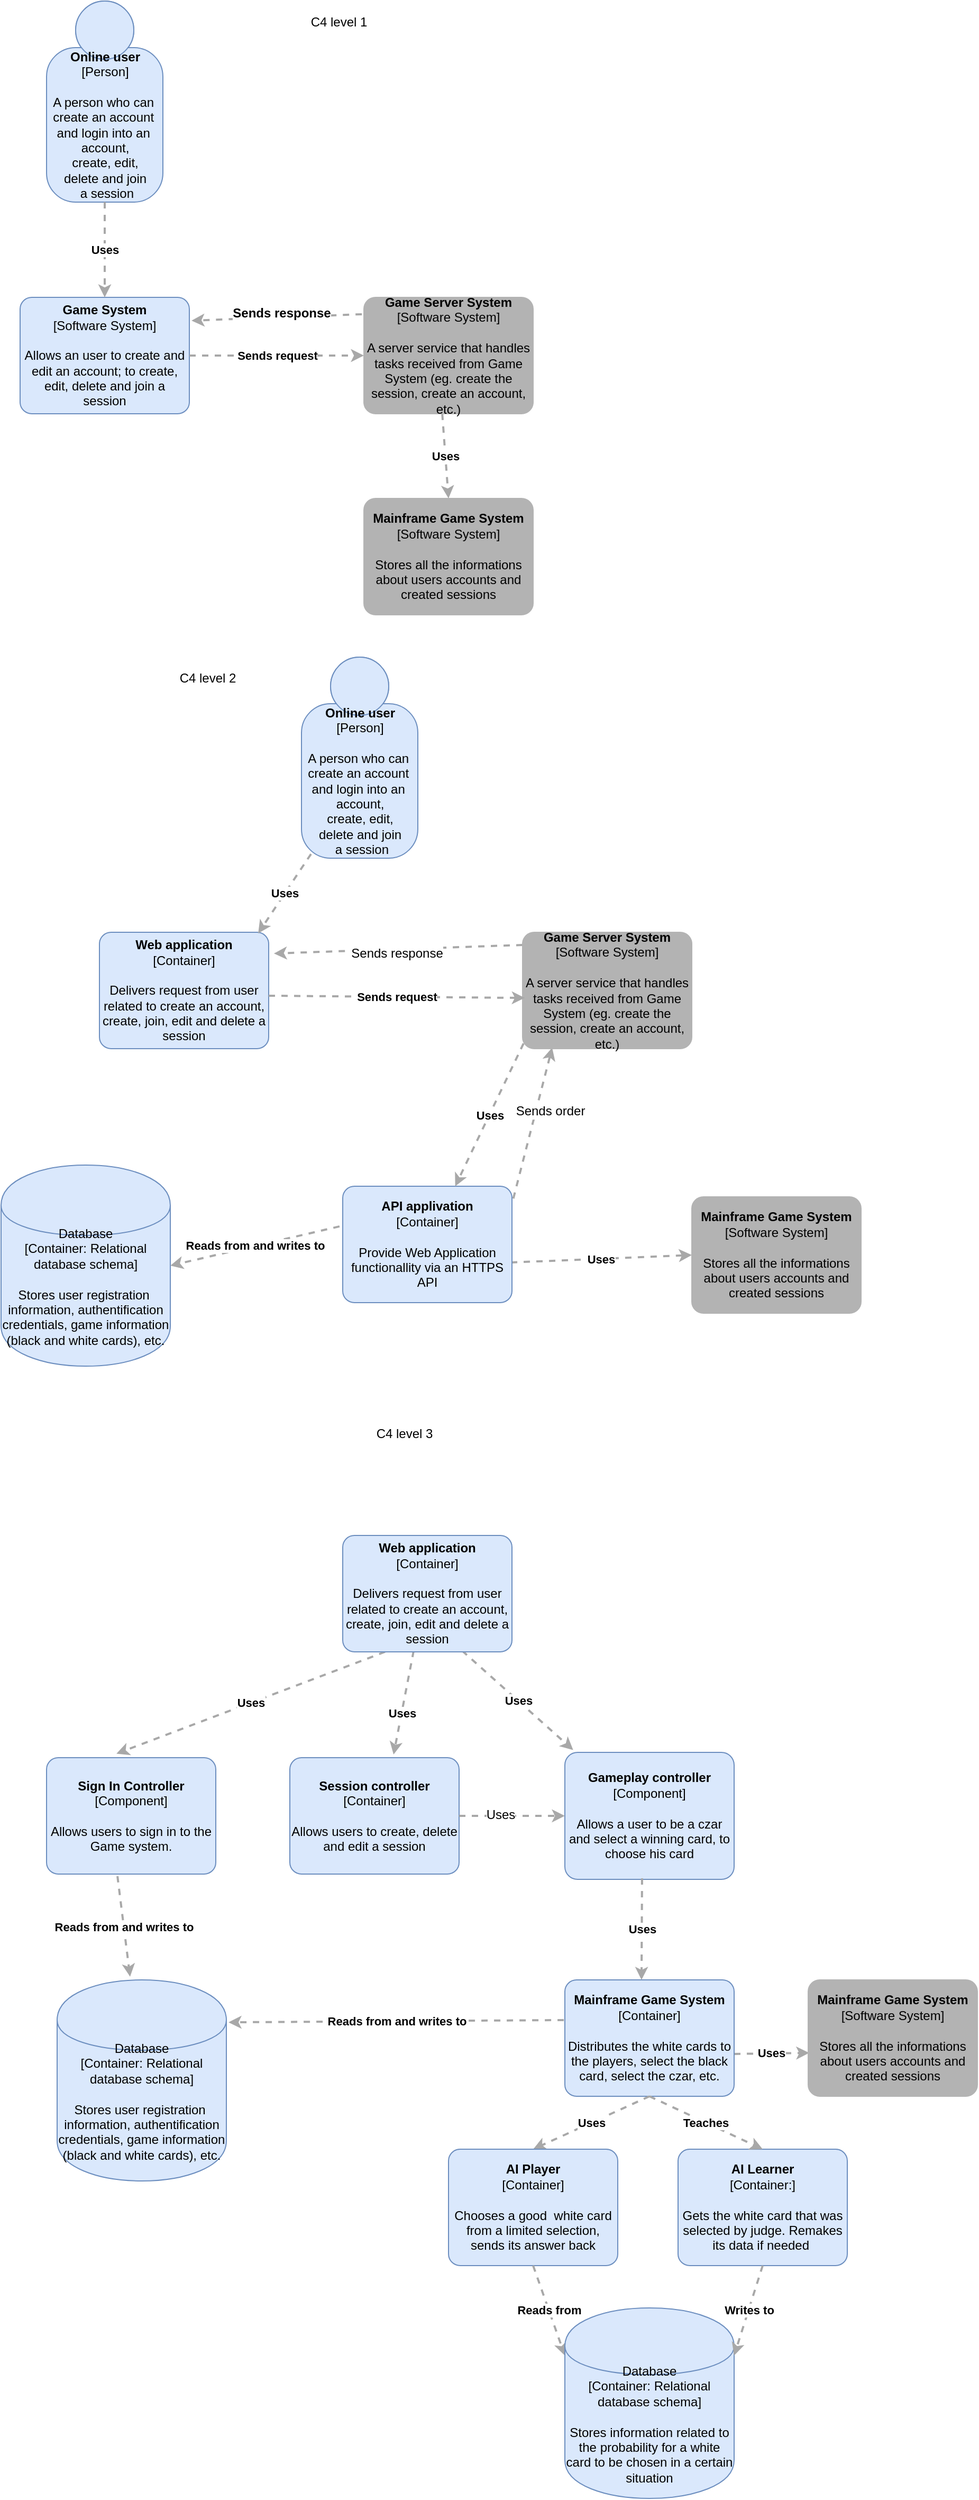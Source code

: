 <mxfile version="12.8.8" type="device"><diagram id="uFGJ8fRQ3nsAiF5A-VCK" name="Page-1"><mxGraphModel dx="1038" dy="580" grid="1" gridSize="10" guides="1" tooltips="1" connect="1" arrows="1" fold="1" page="1" pageScale="1" pageWidth="1654" pageHeight="2336" math="0" shadow="0"><root><mxCell id="0"/><mxCell id="1" parent="0"/><mxCell id="r2TNjaYs0w7FdTJc_Q67-1" value="&lt;b&gt;Online user&lt;/b&gt;&lt;br&gt;&lt;div&gt;[Person]&lt;/div&gt;&lt;br&gt;&lt;div&gt;A person who can&amp;nbsp;&lt;/div&gt;&lt;div&gt;create an account&amp;nbsp;&lt;/div&gt;&lt;div&gt;and login into an&amp;nbsp;&lt;/div&gt;&lt;div&gt;account,&lt;/div&gt;&lt;div&gt;create, edit,&lt;/div&gt;&lt;div&gt;delete and join&lt;/div&gt;&lt;div&gt;&amp;nbsp;a session&lt;/div&gt;" style="html=1;dashed=0;whitespace=wrap;fillColor=#DAE8FC;strokeColor=#6C8EBF;shape=mxgraph.c4.person;align=center;points=[[0.5,0,0],[1,0.5,0],[1,0.75,0],[0.75,1,0],[0.5,1,0],[0.25,1,0],[0,0.75,0],[0,0.5,0]];" parent="1" vertex="1"><mxGeometry x="100" width="110" height="190" as="geometry"/></mxCell><mxCell id="r2TNjaYs0w7FdTJc_Q67-2" value="&lt;b&gt;Game System&lt;/b&gt;&lt;br&gt;&lt;div&gt;[Software System]&lt;/div&gt;&lt;br&gt;&lt;div&gt;Allows an user to create and edit an account; to create, edit, delete and join a session&lt;/div&gt;" style="rounded=1;whiteSpace=wrap;html=1;labelBackgroundColor=none;fillColor=#dae8fc;fontColor=#000000;align=center;arcSize=10;strokeColor=#6c8ebf;points=[[0.25,0,0],[0.5,0,0],[0.75,0,0],[1,0.25,0],[1,0.5,0],[1,0.75,0],[0.75,1,0],[0.5,1,0],[0.25,1,0],[0,0.75,0],[0,0.5,0],[0,0.25,0]];" parent="1" vertex="1"><mxGeometry x="75" y="280" width="160" height="110.0" as="geometry"/></mxCell><mxCell id="r2TNjaYs0w7FdTJc_Q67-3" value="&lt;div style=&quot;text-align: left&quot;&gt;&lt;div style=&quot;text-align: center&quot;&gt;&lt;b&gt;Uses&lt;/b&gt;&lt;/div&gt;&lt;/div&gt;" style="edgeStyle=none;rounded=0;html=1;entryX=0.5;entryY=0;jettySize=auto;orthogonalLoop=1;strokeColor=#A8A8A8;strokeWidth=2;fontColor=#000000;jumpStyle=none;dashed=1;exitX=0.5;exitY=1;exitDx=0;exitDy=0;exitPerimeter=0;entryDx=0;entryDy=0;entryPerimeter=0;" parent="1" source="r2TNjaYs0w7FdTJc_Q67-1" target="r2TNjaYs0w7FdTJc_Q67-2" edge="1"><mxGeometry width="200" relative="1" as="geometry"><mxPoint x="270" y="190" as="sourcePoint"/><mxPoint x="470" y="190" as="targetPoint"/></mxGeometry></mxCell><mxCell id="r2TNjaYs0w7FdTJc_Q67-4" value="&lt;b&gt;Mainframe Game System&lt;/b&gt;&lt;br&gt;&lt;div&gt;[Software System]&lt;/div&gt;&lt;br&gt;&lt;div&gt;Stores all the informations about users accounts and created sessions&lt;/div&gt;" style="rounded=1;whiteSpace=wrap;html=1;labelBackgroundColor=none;fillColor=#B3B3B3;fontColor=#000000;align=center;arcSize=10;strokeColor=#B3B3B3;points=[[0.25,0,0],[0.5,0,0],[0.75,0,0],[1,0.25,0],[1,0.5,0],[1,0.75,0],[0.75,1,0],[0.5,1,0],[0.25,1,0],[0,0.75,0],[0,0.5,0],[0,0.25,0]];" parent="1" vertex="1"><mxGeometry x="400" y="470" width="160" height="110.0" as="geometry"/></mxCell><mxCell id="r2TNjaYs0w7FdTJc_Q67-5" value="&lt;div style=&quot;text-align: left&quot;&gt;&lt;div style=&quot;text-align: center&quot;&gt;&lt;b&gt;Uses&lt;/b&gt;&lt;/div&gt;&lt;/div&gt;" style="edgeStyle=none;rounded=0;html=1;entryX=0.5;entryY=0;jettySize=auto;orthogonalLoop=1;strokeColor=#A8A8A8;strokeWidth=2;fontColor=#000000;jumpStyle=none;dashed=1;exitX=0.463;exitY=1;exitDx=0;exitDy=0;exitPerimeter=0;entryDx=0;entryDy=0;entryPerimeter=0;" parent="1" source="r2TNjaYs0w7FdTJc_Q67-6" target="r2TNjaYs0w7FdTJc_Q67-4" edge="1"><mxGeometry width="200" relative="1" as="geometry"><mxPoint x="270" y="530" as="sourcePoint"/><mxPoint x="470" y="530" as="targetPoint"/></mxGeometry></mxCell><mxCell id="r2TNjaYs0w7FdTJc_Q67-6" value="&lt;b&gt;Game Server System&lt;/b&gt;&lt;br&gt;&lt;div&gt;[Software System]&lt;/div&gt;&lt;br&gt;&lt;div&gt;A server service that handles tasks received from Game System (eg. create the session, create an account, etc.)&lt;/div&gt;" style="rounded=1;whiteSpace=wrap;html=1;labelBackgroundColor=none;fillColor=#B3B3B3;fontColor=#000000;align=center;arcSize=10;strokeColor=#B3B3B3;points=[[0.25,0,0],[0.5,0,0],[0.75,0,0],[1,0.25,0],[1,0.5,0],[1,0.75,0],[0.75,1,0],[0.5,1,0],[0.25,1,0],[0,0.75,0],[0,0.5,0],[0,0.25,0]];" parent="1" vertex="1"><mxGeometry x="400" y="280" width="160" height="110.0" as="geometry"/></mxCell><mxCell id="r2TNjaYs0w7FdTJc_Q67-7" value="&lt;div style=&quot;text-align: left&quot;&gt;&lt;div style=&quot;text-align: center&quot;&gt;&lt;b&gt;Sends request&lt;/b&gt;&lt;/div&gt;&lt;/div&gt;" style="edgeStyle=none;rounded=0;html=1;entryX=0;entryY=0.5;jettySize=auto;orthogonalLoop=1;strokeColor=#A8A8A8;strokeWidth=2;fontColor=#000000;jumpStyle=none;dashed=1;exitX=1;exitY=0.5;exitDx=0;exitDy=0;exitPerimeter=0;entryDx=0;entryDy=0;entryPerimeter=0;" parent="1" source="r2TNjaYs0w7FdTJc_Q67-2" target="r2TNjaYs0w7FdTJc_Q67-6" edge="1"><mxGeometry width="200" relative="1" as="geometry"><mxPoint x="270" y="290" as="sourcePoint"/><mxPoint x="470" y="290" as="targetPoint"/></mxGeometry></mxCell><mxCell id="r2TNjaYs0w7FdTJc_Q67-8" value="&lt;div style=&quot;text-align: left&quot;&gt;&lt;div style=&quot;text-align: center&quot;&gt;&lt;br&gt;&lt;/div&gt;&lt;/div&gt;" style="edgeStyle=none;rounded=0;html=1;jettySize=auto;orthogonalLoop=1;strokeColor=#A8A8A8;strokeWidth=2;fontColor=#000000;jumpStyle=none;dashed=1;exitX=-0.012;exitY=0.145;exitDx=0;exitDy=0;exitPerimeter=0;entryX=1.013;entryY=0.2;entryDx=0;entryDy=0;entryPerimeter=0;" parent="1" source="r2TNjaYs0w7FdTJc_Q67-6" target="r2TNjaYs0w7FdTJc_Q67-2" edge="1"><mxGeometry width="200" relative="1" as="geometry"><mxPoint x="270" y="290" as="sourcePoint"/><mxPoint x="510" y="130" as="targetPoint"/></mxGeometry></mxCell><mxCell id="r2TNjaYs0w7FdTJc_Q67-9" value="&lt;b&gt;Sends response&lt;/b&gt;" style="text;html=1;align=center;verticalAlign=middle;resizable=0;points=[];labelBackgroundColor=#ffffff;" parent="r2TNjaYs0w7FdTJc_Q67-8" vertex="1" connectable="0"><mxGeometry x="0.147" y="3" relative="1" as="geometry"><mxPoint x="15.91" y="-7.82" as="offset"/></mxGeometry></mxCell><mxCell id="r2TNjaYs0w7FdTJc_Q67-11" value="C4 level 1" style="text;html=1;align=center;verticalAlign=middle;resizable=0;points=[];autosize=1;" parent="1" vertex="1"><mxGeometry x="341" y="10" width="70" height="20" as="geometry"/></mxCell><mxCell id="r2TNjaYs0w7FdTJc_Q67-12" value="C4 level 2" style="text;html=1;align=center;verticalAlign=middle;resizable=0;points=[];autosize=1;" parent="1" vertex="1"><mxGeometry x="217" y="630" width="70" height="20" as="geometry"/></mxCell><mxCell id="r2TNjaYs0w7FdTJc_Q67-14" value="&lt;b&gt;Web application&lt;/b&gt;&lt;br&gt;&lt;div&gt;[Container]&lt;/div&gt;&lt;br&gt;&lt;div&gt;Delivers request from user related to create an account, create, join, edit and delete a session&lt;/div&gt;" style="rounded=1;whiteSpace=wrap;html=1;labelBackgroundColor=none;fillColor=#dae8fc;fontColor=#000000;align=center;arcSize=10;strokeColor=#6c8ebf;points=[[0.25,0,0],[0.5,0,0],[0.75,0,0],[1,0.25,0],[1,0.5,0],[1,0.75,0],[0.75,1,0],[0.5,1,0],[0.25,1,0],[0,0.75,0],[0,0.5,0],[0,0.25,0]];" parent="1" vertex="1"><mxGeometry x="150" y="880" width="160" height="110.0" as="geometry"/></mxCell><mxCell id="r2TNjaYs0w7FdTJc_Q67-17" value="&lt;div style=&quot;text-align: left&quot;&gt;&lt;div style=&quot;text-align: center&quot;&gt;&lt;b&gt;Uses&lt;/b&gt;&lt;/div&gt;&lt;/div&gt;" style="edgeStyle=none;rounded=0;html=1;entryX=0.938;entryY=0.009;jettySize=auto;orthogonalLoop=1;strokeColor=#A8A8A8;strokeWidth=2;fontColor=#000000;jumpStyle=none;dashed=1;exitX=0.082;exitY=0.979;exitDx=0;exitDy=0;exitPerimeter=0;entryDx=0;entryDy=0;entryPerimeter=0;" parent="1" source="aYbNIxs9m0A_iwxhPRHI-3" target="r2TNjaYs0w7FdTJc_Q67-14" edge="1"><mxGeometry width="200" relative="1" as="geometry"><mxPoint x="350.02" y="800.06" as="sourcePoint"/><mxPoint x="490" y="940" as="targetPoint"/></mxGeometry></mxCell><mxCell id="r2TNjaYs0w7FdTJc_Q67-22" value="&lt;div style=&quot;text-align: left&quot;&gt;&lt;div style=&quot;text-align: center&quot;&gt;&lt;b&gt;Uses&lt;/b&gt;&lt;/div&gt;&lt;/div&gt;" style="edgeStyle=none;rounded=0;html=1;entryX=0;entryY=0.5;jettySize=auto;orthogonalLoop=1;strokeColor=#A8A8A8;strokeWidth=2;fontColor=#000000;jumpStyle=none;dashed=1;entryDx=0;entryDy=0;entryPerimeter=0;exitX=0.994;exitY=0.655;exitDx=0;exitDy=0;exitPerimeter=0;" parent="1" source="r2TNjaYs0w7FdTJc_Q67-26" target="aYbNIxs9m0A_iwxhPRHI-6" edge="1"><mxGeometry width="200" relative="1" as="geometry"><mxPoint x="640" y="1190" as="sourcePoint"/><mxPoint x="710" y="1195" as="targetPoint"/></mxGeometry></mxCell><mxCell id="r2TNjaYs0w7FdTJc_Q67-23" value="&lt;div style=&quot;text-align: left&quot;&gt;&lt;div style=&quot;text-align: center&quot;&gt;&lt;br&gt;&lt;/div&gt;&lt;/div&gt;" style="edgeStyle=none;rounded=0;html=1;jettySize=auto;orthogonalLoop=1;strokeColor=#A8A8A8;strokeWidth=2;fontColor=#000000;jumpStyle=none;dashed=1;exitX=0;exitY=0.109;exitDx=0;exitDy=0;exitPerimeter=0;entryX=1.031;entryY=0.182;entryDx=0;entryDy=0;entryPerimeter=0;" parent="1" source="aYbNIxs9m0A_iwxhPRHI-4" target="r2TNjaYs0w7FdTJc_Q67-14" edge="1"><mxGeometry width="200" relative="1" as="geometry"><mxPoint x="595.04" y="880" as="sourcePoint"/><mxPoint x="451" y="775" as="targetPoint"/></mxGeometry></mxCell><mxCell id="r2TNjaYs0w7FdTJc_Q67-24" value="Sends response" style="text;html=1;align=center;verticalAlign=middle;resizable=0;points=[];labelBackgroundColor=#ffffff;" parent="r2TNjaYs0w7FdTJc_Q67-23" vertex="1" connectable="0"><mxGeometry x="0.147" y="3" relative="1" as="geometry"><mxPoint x="15.91" as="offset"/></mxGeometry></mxCell><mxCell id="r2TNjaYs0w7FdTJc_Q67-26" value="&lt;b&gt;API applivation&lt;/b&gt;&lt;br&gt;&lt;div&gt;[Container]&lt;/div&gt;&lt;br&gt;&lt;div&gt;Provide Web Application functionallity via an HTTPS API&lt;/div&gt;" style="rounded=1;whiteSpace=wrap;html=1;labelBackgroundColor=none;fillColor=#dae8fc;fontColor=#000000;align=center;arcSize=10;strokeColor=#6c8ebf;points=[[0.25,0,0],[0.5,0,0],[0.75,0,0],[1,0.25,0],[1,0.5,0],[1,0.75,0],[0.75,1,0],[0.5,1,0],[0.25,1,0],[0,0.75,0],[0,0.5,0],[0,0.25,0]];" parent="1" vertex="1"><mxGeometry x="380" y="1120" width="160" height="110.0" as="geometry"/></mxCell><mxCell id="r2TNjaYs0w7FdTJc_Q67-27" value="&lt;div style=&quot;text-align: left&quot;&gt;&lt;div style=&quot;text-align: center&quot;&gt;&lt;b&gt;Uses&lt;/b&gt;&lt;/div&gt;&lt;/div&gt;" style="edgeStyle=none;rounded=0;html=1;jettySize=auto;orthogonalLoop=1;strokeColor=#A8A8A8;strokeWidth=2;fontColor=#000000;jumpStyle=none;dashed=1;exitX=0.006;exitY=0.955;exitDx=0;exitDy=0;exitPerimeter=0;" parent="1" source="aYbNIxs9m0A_iwxhPRHI-4" target="r2TNjaYs0w7FdTJc_Q67-26" edge="1"><mxGeometry width="200" relative="1" as="geometry"><mxPoint x="340" y="980.0" as="sourcePoint"/><mxPoint x="510" y="1110" as="targetPoint"/></mxGeometry></mxCell><mxCell id="r2TNjaYs0w7FdTJc_Q67-29" value="&lt;span&gt;Database&lt;/span&gt;&lt;div&gt;[Container: Relational database schema]&lt;/div&gt;&lt;br&gt;&lt;div&gt;Stores user registration&amp;nbsp; information, authentification credentials, game information (black and white cards), etc.&lt;/div&gt;" style="shape=cylinder;whiteSpace=wrap;html=1;boundedLbl=1;rounded=0;labelBackgroundColor=none;fillColor=#dae8fc;fontSize=12;fontColor=#000000;align=center;strokeColor=#6c8ebf;points=[[0.5,0,0],[1,0.25,0],[1,0.5,0],[1,0.75,0],[0.5,1,0],[0,0.75,0],[0,0.5,0],[0,0.25,0]];" parent="1" vertex="1"><mxGeometry x="57" y="1100" width="160" height="190" as="geometry"/></mxCell><mxCell id="r2TNjaYs0w7FdTJc_Q67-30" value="&lt;div style=&quot;text-align: left&quot;&gt;&lt;div style=&quot;text-align: center&quot;&gt;&lt;b&gt;Reads from and writes to&lt;/b&gt;&lt;/div&gt;&lt;/div&gt;" style="edgeStyle=none;rounded=0;html=1;entryX=1;entryY=0.5;jettySize=auto;orthogonalLoop=1;strokeColor=#A8A8A8;strokeWidth=2;fontColor=#000000;jumpStyle=none;dashed=1;exitX=-0.019;exitY=0.345;exitDx=0;exitDy=0;exitPerimeter=0;entryDx=0;entryDy=0;entryPerimeter=0;" parent="1" source="r2TNjaYs0w7FdTJc_Q67-26" target="r2TNjaYs0w7FdTJc_Q67-29" edge="1"><mxGeometry width="200" relative="1" as="geometry"><mxPoint x="210" y="1200" as="sourcePoint"/><mxPoint x="410" y="1200" as="targetPoint"/></mxGeometry></mxCell><mxCell id="r2TNjaYs0w7FdTJc_Q67-32" value="&lt;div style=&quot;text-align: left&quot;&gt;&lt;div style=&quot;text-align: center&quot;&gt;&lt;br&gt;&lt;/div&gt;&lt;/div&gt;" style="edgeStyle=none;rounded=0;html=1;jettySize=auto;orthogonalLoop=1;strokeColor=#A8A8A8;strokeWidth=2;fontColor=#000000;jumpStyle=none;dashed=1;exitX=1.008;exitY=0.106;exitDx=0;exitDy=0;exitPerimeter=0;entryX=0.175;entryY=0.991;entryDx=0;entryDy=0;entryPerimeter=0;" parent="1" source="r2TNjaYs0w7FdTJc_Q67-26" target="aYbNIxs9m0A_iwxhPRHI-4" edge="1"><mxGeometry width="200" relative="1" as="geometry"><mxPoint x="939.0" y="1100.0" as="sourcePoint"/><mxPoint x="548" y="991.65" as="targetPoint"/></mxGeometry></mxCell><mxCell id="r2TNjaYs0w7FdTJc_Q67-33" value="Sends order" style="text;html=1;align=center;verticalAlign=middle;resizable=0;points=[];labelBackgroundColor=#ffffff;" parent="r2TNjaYs0w7FdTJc_Q67-32" vertex="1" connectable="0"><mxGeometry x="0.147" y="3" relative="1" as="geometry"><mxPoint x="15.91" as="offset"/></mxGeometry></mxCell><mxCell id="r2TNjaYs0w7FdTJc_Q67-34" value="C4 level 3" style="text;html=1;align=center;verticalAlign=middle;resizable=0;points=[];autosize=1;" parent="1" vertex="1"><mxGeometry x="403" y="1344" width="70" height="20" as="geometry"/></mxCell><mxCell id="r2TNjaYs0w7FdTJc_Q67-40" value="&lt;div style=&quot;text-align: left&quot;&gt;&lt;div style=&quot;text-align: center&quot;&gt;&lt;b&gt;Uses&lt;/b&gt;&lt;/div&gt;&lt;/div&gt;" style="edgeStyle=none;rounded=0;html=1;jettySize=auto;orthogonalLoop=1;strokeColor=#A8A8A8;strokeWidth=2;fontColor=#000000;jumpStyle=none;dashed=1;exitX=0.706;exitY=0.991;exitDx=0;exitDy=0;exitPerimeter=0;entryX=0.049;entryY=-0.019;entryDx=0;entryDy=0;entryPerimeter=0;" parent="1" source="aYbNIxs9m0A_iwxhPRHI-9" target="r2TNjaYs0w7FdTJc_Q67-47" edge="1"><mxGeometry width="200" relative="1" as="geometry"><mxPoint x="494.88" y="1562.2" as="sourcePoint"/><mxPoint x="520" y="1630" as="targetPoint"/></mxGeometry></mxCell><mxCell id="r2TNjaYs0w7FdTJc_Q67-41" value="&lt;div style=&quot;text-align: left&quot;&gt;&lt;div style=&quot;text-align: center&quot;&gt;&lt;b&gt;Uses&lt;/b&gt;&lt;/div&gt;&lt;/div&gt;" style="edgeStyle=none;rounded=0;html=1;jettySize=auto;orthogonalLoop=1;strokeColor=#A8A8A8;strokeWidth=2;fontColor=#000000;jumpStyle=none;dashed=1;entryX=0.006;entryY=0.627;entryDx=0;entryDy=0;entryPerimeter=0;exitX=1;exitY=0.636;exitDx=0;exitDy=0;exitPerimeter=0;" parent="1" source="r2TNjaYs0w7FdTJc_Q67-52" target="aYbNIxs9m0A_iwxhPRHI-7" edge="1"><mxGeometry width="200" relative="1" as="geometry"><mxPoint x="700" y="1743" as="sourcePoint"/><mxPoint x="860.16" y="1910.81" as="targetPoint"/></mxGeometry></mxCell><mxCell id="r2TNjaYs0w7FdTJc_Q67-42" value="&lt;div style=&quot;text-align: left&quot;&gt;&lt;div style=&quot;text-align: center&quot;&gt;&lt;b&gt;Reads from and writes to&lt;/b&gt;&lt;/div&gt;&lt;/div&gt;" style="edgeStyle=none;rounded=0;html=1;jettySize=auto;orthogonalLoop=1;strokeColor=#A8A8A8;strokeWidth=2;fontColor=#000000;jumpStyle=none;dashed=1;entryX=0.431;entryY=-0.016;entryDx=0;entryDy=0;entryPerimeter=0;exitX=0.419;exitY=1.018;exitDx=0;exitDy=0;exitPerimeter=0;" parent="1" source="r2TNjaYs0w7FdTJc_Q67-43" target="aYbNIxs9m0A_iwxhPRHI-8" edge="1"><mxGeometry width="200" relative="1" as="geometry"><mxPoint x="170" y="1960" as="sourcePoint"/><mxPoint x="170" y="2060" as="targetPoint"/></mxGeometry></mxCell><mxCell id="r2TNjaYs0w7FdTJc_Q67-43" value="&lt;b&gt;Sign In Controller&lt;/b&gt;&lt;br&gt;&lt;div&gt;[Component&lt;span&gt;]&lt;/span&gt;&lt;/div&gt;&lt;br&gt;&lt;div&gt;Allows users to sign in to the Game system.&lt;/div&gt;" style="rounded=1;whiteSpace=wrap;html=1;labelBackgroundColor=none;fillColor=#dae8fc;fontColor=#000000;align=center;arcSize=10;strokeColor=#6c8ebf;points=[[0.25,0,0],[0.5,0,0],[0.75,0,0],[1,0.25,0],[1,0.5,0],[1,0.75,0],[0.75,1,0],[0.5,1,0],[0.25,1,0],[0,0.75,0],[0,0.5,0],[0,0.25,0]];" parent="1" vertex="1"><mxGeometry x="100" y="1660" width="160" height="110.0" as="geometry"/></mxCell><mxCell id="r2TNjaYs0w7FdTJc_Q67-46" value="&lt;div style=&quot;text-align: left&quot;&gt;&lt;div style=&quot;text-align: center&quot;&gt;&lt;b&gt;Uses&lt;/b&gt;&lt;/div&gt;&lt;/div&gt;" style="edgeStyle=none;rounded=0;html=1;entryX=0.413;entryY=-0.034;jettySize=auto;orthogonalLoop=1;strokeColor=#A8A8A8;strokeWidth=2;fontColor=#000000;jumpStyle=none;dashed=1;exitX=0.25;exitY=1;exitDx=0;exitDy=0;exitPerimeter=0;entryDx=0;entryDy=0;entryPerimeter=0;" parent="1" source="aYbNIxs9m0A_iwxhPRHI-9" target="r2TNjaYs0w7FdTJc_Q67-43" edge="1"><mxGeometry width="200" relative="1" as="geometry"><mxPoint x="420" y="1560" as="sourcePoint"/><mxPoint x="530" y="1630" as="targetPoint"/></mxGeometry></mxCell><mxCell id="r2TNjaYs0w7FdTJc_Q67-47" value="&lt;b&gt;Gameplay controller&lt;/b&gt;&lt;br&gt;&lt;div&gt;[Component]&lt;/div&gt;&lt;br&gt;&lt;div&gt;Allows a user to be a czar and select a winning card, to choose his card&lt;/div&gt;" style="rounded=1;whiteSpace=wrap;html=1;labelBackgroundColor=none;fillColor=#dae8fc;fontColor=#000000;align=center;arcSize=10;strokeColor=#6c8ebf;points=[[0.25,0,0],[0.5,0,0],[0.75,0,0],[1,0.25,0],[1,0.5,0],[1,0.75,0],[0.75,1,0],[0.5,1,0],[0.25,1,0],[0,0.75,0],[0,0.5,0],[0,0.25,0]];" parent="1" vertex="1"><mxGeometry x="590" y="1655" width="160" height="120" as="geometry"/></mxCell><mxCell id="r2TNjaYs0w7FdTJc_Q67-50" value="&lt;div style=&quot;text-align: left&quot;&gt;&lt;div style=&quot;text-align: center&quot;&gt;&lt;b&gt;Reads from and writes to&lt;/b&gt;&lt;/div&gt;&lt;/div&gt;" style="edgeStyle=none;rounded=0;html=1;entryX=1.013;entryY=0.211;jettySize=auto;orthogonalLoop=1;strokeColor=#A8A8A8;strokeWidth=2;fontColor=#000000;jumpStyle=none;dashed=1;entryDx=0;entryDy=0;entryPerimeter=0;exitX=-0.006;exitY=0.345;exitDx=0;exitDy=0;exitPerimeter=0;" parent="1" source="r2TNjaYs0w7FdTJc_Q67-52" target="aYbNIxs9m0A_iwxhPRHI-8" edge="1"><mxGeometry width="200" relative="1" as="geometry"><mxPoint x="330" y="1790" as="sourcePoint"/><mxPoint x="229.52" y="2071.02" as="targetPoint"/><Array as="points"/></mxGeometry></mxCell><mxCell id="r2TNjaYs0w7FdTJc_Q67-51" value="&amp;nbsp; &amp;nbsp;" style="text;html=1;align=center;verticalAlign=middle;resizable=0;points=[];autosize=1;" parent="1" vertex="1"><mxGeometry x="697" y="1893" width="30" height="20" as="geometry"/></mxCell><mxCell id="r2TNjaYs0w7FdTJc_Q67-52" value="&lt;b&gt;Mainframe Game System&lt;/b&gt;&lt;br&gt;&lt;div&gt;[Container&lt;span&gt;]&lt;/span&gt;&lt;/div&gt;&lt;div&gt;&lt;br&gt;&lt;/div&gt;&lt;div&gt;Distributes the white cards to the players, select the black card, select the czar, etc.&lt;/div&gt;" style="rounded=1;whiteSpace=wrap;html=1;labelBackgroundColor=none;fillColor=#dae8fc;fontColor=#000000;align=center;arcSize=10;strokeColor=#6c8ebf;points=[[0.25,0,0],[0.5,0,0],[0.75,0,0],[1,0.25,0],[1,0.5,0],[1,0.75,0],[0.75,1,0],[0.5,1,0],[0.25,1,0],[0,0.75,0],[0,0.5,0],[0,0.25,0]];" parent="1" vertex="1"><mxGeometry x="590" y="1870" width="160" height="110.0" as="geometry"/></mxCell><mxCell id="r2TNjaYs0w7FdTJc_Q67-53" value="&lt;div style=&quot;text-align: left&quot;&gt;&lt;div style=&quot;text-align: center&quot;&gt;&lt;b&gt;Uses&lt;/b&gt;&lt;/div&gt;&lt;/div&gt;" style="edgeStyle=none;rounded=0;html=1;entryX=0.453;entryY=0;jettySize=auto;orthogonalLoop=1;strokeColor=#A8A8A8;strokeWidth=2;fontColor=#000000;jumpStyle=none;dashed=1;entryDx=0;entryDy=0;entryPerimeter=0;exitX=0.456;exitY=0.992;exitDx=0;exitDy=0;exitPerimeter=0;" parent="1" source="r2TNjaYs0w7FdTJc_Q67-47" target="r2TNjaYs0w7FdTJc_Q67-52" edge="1"><mxGeometry width="200" relative="1" as="geometry"><mxPoint x="620" y="1780" as="sourcePoint"/><mxPoint x="820" y="1780" as="targetPoint"/></mxGeometry></mxCell><mxCell id="r2TNjaYs0w7FdTJc_Q67-54" value="&lt;b&gt;Session controller&lt;/b&gt;&lt;br&gt;&lt;div&gt;[Container&lt;span&gt;]&lt;/span&gt;&lt;/div&gt;&lt;br&gt;&lt;div&gt;Allows users to create, delete and edit a session&lt;/div&gt;" style="rounded=1;whiteSpace=wrap;html=1;labelBackgroundColor=none;fillColor=#dae8fc;fontColor=#000000;align=center;arcSize=10;strokeColor=#6c8ebf;points=[[0.25,0,0],[0.5,0,0],[0.75,0,0],[1,0.25,0],[1,0.5,0],[1,0.75,0],[0.75,1,0],[0.5,1,0],[0.25,1,0],[0,0.75,0],[0,0.5,0],[0,0.25,0]];" parent="1" vertex="1"><mxGeometry x="330" y="1660" width="160" height="110.0" as="geometry"/></mxCell><mxCell id="r2TNjaYs0w7FdTJc_Q67-55" value="&lt;div style=&quot;text-align: left&quot;&gt;&lt;div style=&quot;text-align: center&quot;&gt;&lt;b&gt;Uses&lt;/b&gt;&lt;/div&gt;&lt;/div&gt;" style="edgeStyle=none;rounded=0;html=1;entryX=0.613;entryY=-0.027;jettySize=auto;orthogonalLoop=1;strokeColor=#A8A8A8;strokeWidth=2;fontColor=#000000;jumpStyle=none;dashed=1;exitX=0.419;exitY=0.991;exitDx=0;exitDy=0;exitPerimeter=0;entryDx=0;entryDy=0;entryPerimeter=0;" parent="1" source="aYbNIxs9m0A_iwxhPRHI-9" target="r2TNjaYs0w7FdTJc_Q67-54" edge="1"><mxGeometry x="0.205" width="200" relative="1" as="geometry"><mxPoint x="446.08" y="1566.27" as="sourcePoint"/><mxPoint x="660" y="1670" as="targetPoint"/><Array as="points"/><mxPoint as="offset"/></mxGeometry></mxCell><mxCell id="r2TNjaYs0w7FdTJc_Q67-57" value="&lt;div style=&quot;text-align: left&quot;&gt;&lt;div style=&quot;text-align: center&quot;&gt;&lt;br&gt;&lt;/div&gt;&lt;/div&gt;" style="edgeStyle=none;rounded=0;html=1;entryX=0;entryY=0.5;jettySize=auto;orthogonalLoop=1;strokeColor=#A8A8A8;strokeWidth=2;fontColor=#000000;jumpStyle=none;dashed=1;exitX=1;exitY=0.5;exitDx=0;exitDy=0;exitPerimeter=0;entryDx=0;entryDy=0;entryPerimeter=0;" parent="1" source="r2TNjaYs0w7FdTJc_Q67-54" target="r2TNjaYs0w7FdTJc_Q67-47" edge="1"><mxGeometry x="0.003" y="4" width="200" relative="1" as="geometry"><mxPoint x="460" y="1820" as="sourcePoint"/><mxPoint x="214.32" y="2066.27" as="targetPoint"/><mxPoint as="offset"/></mxGeometry></mxCell><mxCell id="aYbNIxs9m0A_iwxhPRHI-10" value="Uses" style="text;html=1;align=center;verticalAlign=middle;resizable=0;points=[];labelBackgroundColor=#ffffff;" parent="r2TNjaYs0w7FdTJc_Q67-57" vertex="1" connectable="0"><mxGeometry x="-0.22" y="1" relative="1" as="geometry"><mxPoint as="offset"/></mxGeometry></mxCell><mxCell id="aYbNIxs9m0A_iwxhPRHI-3" value="&lt;b&gt;Online user&lt;/b&gt;&lt;br&gt;&lt;div&gt;[Person]&lt;/div&gt;&lt;br&gt;&lt;div&gt;A person who can&amp;nbsp;&lt;/div&gt;&lt;div&gt;create an account&amp;nbsp;&lt;/div&gt;&lt;div&gt;and login into an&amp;nbsp;&lt;/div&gt;&lt;div&gt;account,&lt;/div&gt;&lt;div&gt;create, edit,&lt;/div&gt;&lt;div&gt;delete and join&lt;/div&gt;&lt;div&gt;&amp;nbsp;a session&lt;/div&gt;" style="html=1;dashed=0;whitespace=wrap;fillColor=#DAE8FC;strokeColor=#6C8EBF;shape=mxgraph.c4.person;align=center;points=[[0.5,0,0],[1,0.5,0],[1,0.75,0],[0.75,1,0],[0.5,1,0],[0.25,1,0],[0,0.75,0],[0,0.5,0]];" parent="1" vertex="1"><mxGeometry x="341" y="620" width="110" height="190" as="geometry"/></mxCell><mxCell id="aYbNIxs9m0A_iwxhPRHI-4" value="&lt;b&gt;Game Server System&lt;/b&gt;&lt;br&gt;&lt;div&gt;[Software System]&lt;/div&gt;&lt;br&gt;&lt;div&gt;A server service that handles tasks received from Game System (eg. create the session, create an account, etc.)&lt;/div&gt;" style="rounded=1;whiteSpace=wrap;html=1;labelBackgroundColor=none;fillColor=#B3B3B3;fontColor=#000000;align=center;arcSize=10;strokeColor=#B3B3B3;points=[[0.25,0,0],[0.5,0,0],[0.75,0,0],[1,0.25,0],[1,0.5,0],[1,0.75,0],[0.75,1,0],[0.5,1,0],[0.25,1,0],[0,0.75,0],[0,0.5,0],[0,0.25,0]];" parent="1" vertex="1"><mxGeometry x="550" y="880" width="160" height="110.0" as="geometry"/></mxCell><mxCell id="aYbNIxs9m0A_iwxhPRHI-5" value="&lt;div style=&quot;text-align: left&quot;&gt;&lt;div style=&quot;text-align: center&quot;&gt;&lt;b&gt;Sends request&lt;/b&gt;&lt;/div&gt;&lt;/div&gt;" style="edgeStyle=none;rounded=0;html=1;entryX=0.013;entryY=0.564;jettySize=auto;orthogonalLoop=1;strokeColor=#A8A8A8;strokeWidth=2;fontColor=#000000;jumpStyle=none;dashed=1;exitX=1;exitY=0.545;exitDx=0;exitDy=0;exitPerimeter=0;entryDx=0;entryDy=0;entryPerimeter=0;" parent="1" source="r2TNjaYs0w7FdTJc_Q67-14" target="aYbNIxs9m0A_iwxhPRHI-4" edge="1"><mxGeometry width="200" relative="1" as="geometry"><mxPoint x="310" y="934.5" as="sourcePoint"/><mxPoint x="475" y="934.5" as="targetPoint"/></mxGeometry></mxCell><mxCell id="aYbNIxs9m0A_iwxhPRHI-6" value="&lt;b&gt;Mainframe Game System&lt;/b&gt;&lt;br&gt;&lt;div&gt;[Software System]&lt;/div&gt;&lt;br&gt;&lt;div&gt;Stores all the informations about users accounts and created sessions&lt;/div&gt;" style="rounded=1;whiteSpace=wrap;html=1;labelBackgroundColor=none;fillColor=#B3B3B3;fontColor=#000000;align=center;arcSize=10;strokeColor=#B3B3B3;points=[[0.25,0,0],[0.5,0,0],[0.75,0,0],[1,0.25,0],[1,0.5,0],[1,0.75,0],[0.75,1,0],[0.5,1,0],[0.25,1,0],[0,0.75,0],[0,0.5,0],[0,0.25,0]];" parent="1" vertex="1"><mxGeometry x="710" y="1130" width="160" height="110.0" as="geometry"/></mxCell><mxCell id="aYbNIxs9m0A_iwxhPRHI-7" value="&lt;b&gt;Mainframe Game System&lt;/b&gt;&lt;br&gt;&lt;div&gt;[Software System]&lt;/div&gt;&lt;br&gt;&lt;div&gt;Stores all the informations about users accounts and created sessions&lt;/div&gt;" style="rounded=1;whiteSpace=wrap;html=1;labelBackgroundColor=none;fillColor=#B3B3B3;fontColor=#000000;align=center;arcSize=10;strokeColor=#B3B3B3;points=[[0.25,0,0],[0.5,0,0],[0.75,0,0],[1,0.25,0],[1,0.5,0],[1,0.75,0],[0.75,1,0],[0.5,1,0],[0.25,1,0],[0,0.75,0],[0,0.5,0],[0,0.25,0]];" parent="1" vertex="1"><mxGeometry x="820" y="1870" width="160" height="110.0" as="geometry"/></mxCell><mxCell id="aYbNIxs9m0A_iwxhPRHI-8" value="&lt;span&gt;Database&lt;/span&gt;&lt;div&gt;[Container: Relational database schema]&lt;/div&gt;&lt;br&gt;&lt;div&gt;Stores user registration&amp;nbsp; information, authentification credentials, game information (black and white cards), etc.&lt;/div&gt;" style="shape=cylinder;whiteSpace=wrap;html=1;boundedLbl=1;rounded=0;labelBackgroundColor=none;fillColor=#dae8fc;fontSize=12;fontColor=#000000;align=center;strokeColor=#6c8ebf;points=[[0.5,0,0],[1,0.25,0],[1,0.5,0],[1,0.75,0],[0.5,1,0],[0,0.75,0],[0,0.5,0],[0,0.25,0]];" parent="1" vertex="1"><mxGeometry x="110" y="1870" width="160" height="190" as="geometry"/></mxCell><mxCell id="aYbNIxs9m0A_iwxhPRHI-9" value="&lt;b&gt;Web application&lt;/b&gt;&lt;br&gt;&lt;div&gt;[Container]&lt;/div&gt;&lt;br&gt;&lt;div&gt;Delivers request from user related to create an account, create, join, edit and delete a session&lt;/div&gt;" style="rounded=1;whiteSpace=wrap;html=1;labelBackgroundColor=none;fillColor=#dae8fc;fontColor=#000000;align=center;arcSize=10;strokeColor=#6c8ebf;points=[[0.25,0,0],[0.5,0,0],[0.75,0,0],[1,0.25,0],[1,0.5,0],[1,0.75,0],[0.75,1,0],[0.5,1,0],[0.25,1,0],[0,0.75,0],[0,0.5,0],[0,0.25,0]];" parent="1" vertex="1"><mxGeometry x="380" y="1450" width="160" height="110.0" as="geometry"/></mxCell><mxCell id="GGSPhxqrlVD8K8sRn86w-2" value="&lt;div style=&quot;text-align: left&quot;&gt;&lt;div style=&quot;text-align: center&quot;&gt;&lt;b&gt;Uses&lt;/b&gt;&lt;/div&gt;&lt;/div&gt;" style="edgeStyle=none;rounded=0;html=1;entryX=0.5;entryY=0;jettySize=auto;orthogonalLoop=1;strokeColor=#A8A8A8;strokeWidth=2;fontColor=#000000;jumpStyle=none;dashed=1;entryDx=0;entryDy=0;entryPerimeter=0;exitX=0.5;exitY=1;exitDx=0;exitDy=0;exitPerimeter=0;" edge="1" parent="1" source="r2TNjaYs0w7FdTJc_Q67-52" target="GGSPhxqrlVD8K8sRn86w-3"><mxGeometry width="200" relative="1" as="geometry"><mxPoint x="750" y="2090" as="sourcePoint"/><mxPoint x="669.5" y="2075.96" as="targetPoint"/></mxGeometry></mxCell><mxCell id="GGSPhxqrlVD8K8sRn86w-3" value="&lt;b&gt;AI Player&lt;/b&gt;&lt;br&gt;&lt;div&gt;[Container&lt;span&gt;]&lt;/span&gt;&lt;/div&gt;&lt;br&gt;&lt;div&gt;Chooses a good&amp;nbsp; white card from a limited selection, sends its answer back&lt;/div&gt;" style="rounded=1;whiteSpace=wrap;html=1;labelBackgroundColor=none;fillColor=#dae8fc;fontColor=#000000;align=center;arcSize=10;strokeColor=#6c8ebf;points=[[0.25,0,0],[0.5,0,0],[0.75,0,0],[1,0.25,0],[1,0.5,0],[1,0.75,0],[0.75,1,0],[0.5,1,0],[0.25,1,0],[0,0.75,0],[0,0.5,0],[0,0.25,0]];" vertex="1" parent="1"><mxGeometry x="480" y="2030" width="160" height="110.0" as="geometry"/></mxCell><mxCell id="GGSPhxqrlVD8K8sRn86w-7" value="&lt;div style=&quot;text-align: left&quot;&gt;&lt;div style=&quot;text-align: center&quot;&gt;&lt;b&gt;Reads from&lt;/b&gt;&lt;/div&gt;&lt;/div&gt;" style="edgeStyle=none;rounded=0;html=1;jettySize=auto;orthogonalLoop=1;strokeColor=#A8A8A8;strokeWidth=2;fontColor=#000000;jumpStyle=none;dashed=1;exitX=0.5;exitY=1;exitDx=0;exitDy=0;exitPerimeter=0;entryX=0;entryY=0.25;entryDx=0;entryDy=0;entryPerimeter=0;" edge="1" parent="1" source="GGSPhxqrlVD8K8sRn86w-3" target="GGSPhxqrlVD8K8sRn86w-11"><mxGeometry width="200" relative="1" as="geometry"><mxPoint x="341" y="2070" as="sourcePoint"/><mxPoint x="630" y="2200" as="targetPoint"/></mxGeometry></mxCell><mxCell id="GGSPhxqrlVD8K8sRn86w-9" value="&lt;span&gt;&lt;b&gt;AI Learner&lt;/b&gt;&lt;/span&gt;&lt;br&gt;&lt;div&gt;[Container:&lt;span&gt;]&lt;/span&gt;&lt;/div&gt;&lt;br&gt;&lt;div&gt;Gets the white card that was selected by judge. Remakes its data if needed&amp;nbsp;&lt;/div&gt;" style="rounded=1;whiteSpace=wrap;html=1;labelBackgroundColor=none;fillColor=#dae8fc;fontColor=#000000;align=center;arcSize=10;strokeColor=#6c8ebf;points=[[0.25,0,0],[0.5,0,0],[0.75,0,0],[1,0.25,0],[1,0.5,0],[1,0.75,0],[0.75,1,0],[0.5,1,0],[0.25,1,0],[0,0.75,0],[0,0.5,0],[0,0.25,0]];" vertex="1" parent="1"><mxGeometry x="697" y="2030" width="160" height="110.0" as="geometry"/></mxCell><mxCell id="GGSPhxqrlVD8K8sRn86w-10" value="&lt;div style=&quot;text-align: left&quot;&gt;&lt;div style=&quot;text-align: center&quot;&gt;&lt;b&gt;Teaches&lt;/b&gt;&lt;/div&gt;&lt;/div&gt;" style="edgeStyle=none;rounded=0;html=1;entryX=0.5;entryY=0;jettySize=auto;orthogonalLoop=1;strokeColor=#A8A8A8;strokeWidth=2;fontColor=#000000;jumpStyle=none;dashed=1;entryDx=0;entryDy=0;entryPerimeter=0;exitX=0.5;exitY=1;exitDx=0;exitDy=0;exitPerimeter=0;" edge="1" parent="1" source="r2TNjaYs0w7FdTJc_Q67-52" target="GGSPhxqrlVD8K8sRn86w-9"><mxGeometry width="200" relative="1" as="geometry"><mxPoint x="827" y="2060" as="sourcePoint"/><mxPoint x="717" y="2110" as="targetPoint"/></mxGeometry></mxCell><mxCell id="GGSPhxqrlVD8K8sRn86w-11" value="&lt;span&gt;Database&lt;/span&gt;&lt;div&gt;[Container:&amp;nbsp;Relational database schema]&lt;/div&gt;&lt;br&gt;&lt;div&gt;Stores information related to the probability for a white card to be chosen in a certain situation&lt;/div&gt;" style="shape=cylinder;whiteSpace=wrap;html=1;boundedLbl=1;rounded=0;labelBackgroundColor=none;fillColor=#dae8fc;fontSize=12;fontColor=#000000;align=center;strokeColor=#6c8ebf;points=[[0.5,0,0],[1,0.25,0],[1,0.5,0],[1,0.75,0],[0.5,1,0],[0,0.75,0],[0,0.5,0],[0,0.25,0]];" vertex="1" parent="1"><mxGeometry x="590" y="2180" width="160" height="180" as="geometry"/></mxCell><mxCell id="GGSPhxqrlVD8K8sRn86w-12" value="&lt;div style=&quot;text-align: left&quot;&gt;&lt;div style=&quot;text-align: center&quot;&gt;&lt;b&gt;Writes to&lt;/b&gt;&lt;/div&gt;&lt;/div&gt;" style="edgeStyle=none;rounded=0;html=1;jettySize=auto;orthogonalLoop=1;strokeColor=#A8A8A8;strokeWidth=2;fontColor=#000000;jumpStyle=none;dashed=1;exitX=0.5;exitY=1;exitDx=0;exitDy=0;exitPerimeter=0;entryX=1;entryY=0.25;entryDx=0;entryDy=0;entryPerimeter=0;" edge="1" parent="1" source="GGSPhxqrlVD8K8sRn86w-9" target="GGSPhxqrlVD8K8sRn86w-11"><mxGeometry width="200" relative="1" as="geometry"><mxPoint x="850" y="2170" as="sourcePoint"/><mxPoint x="880" y="2255" as="targetPoint"/></mxGeometry></mxCell></root></mxGraphModel></diagram></mxfile>